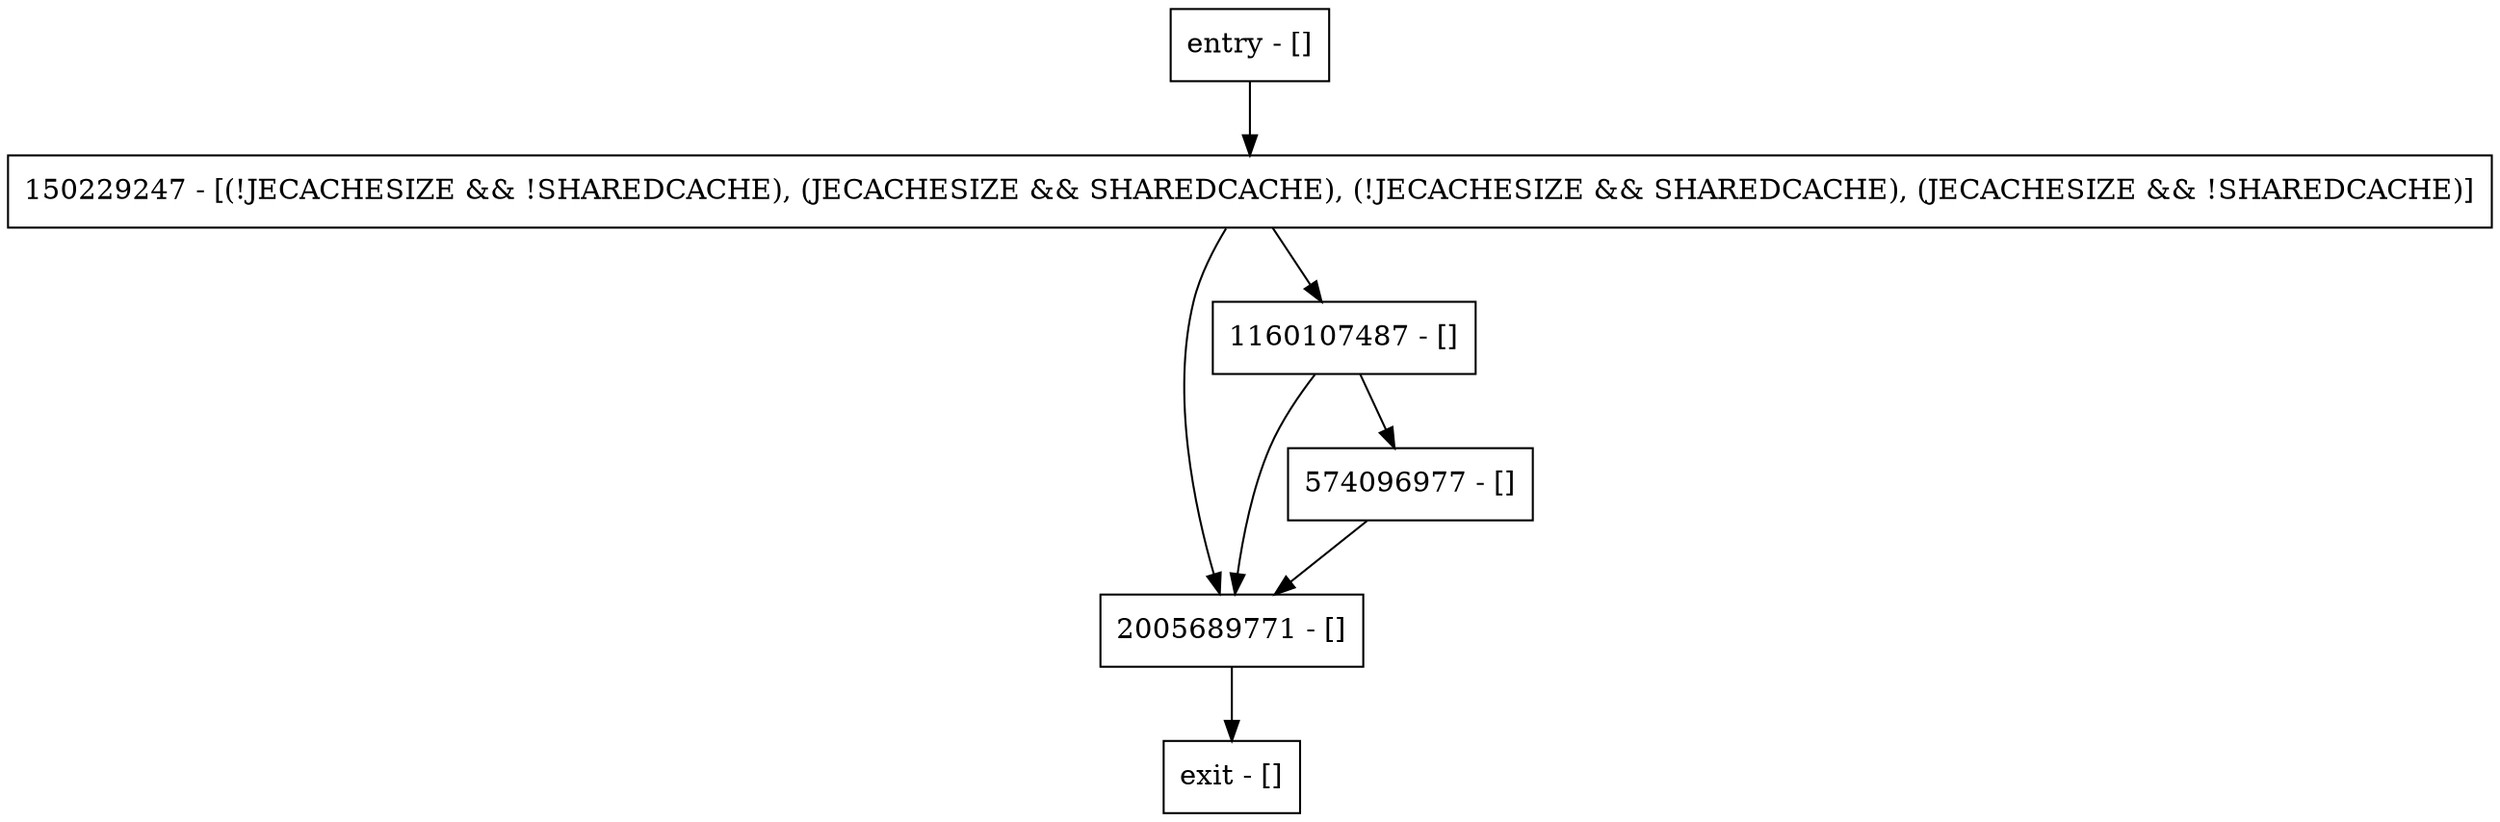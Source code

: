 digraph doDaemonEviction {
node [shape=record];
entry [label="entry - []"];
exit [label="exit - []"];
150229247 [label="150229247 - [(!JECACHESIZE && !SHAREDCACHE), (JECACHESIZE && SHAREDCACHE), (!JECACHESIZE && SHAREDCACHE), (JECACHESIZE && !SHAREDCACHE)]"];
2005689771 [label="2005689771 - []"];
574096977 [label="574096977 - []"];
1160107487 [label="1160107487 - []"];
entry;
exit;
entry -> 150229247;
150229247 -> 2005689771;
150229247 -> 1160107487;
2005689771 -> exit;
574096977 -> 2005689771;
1160107487 -> 2005689771;
1160107487 -> 574096977;
}
